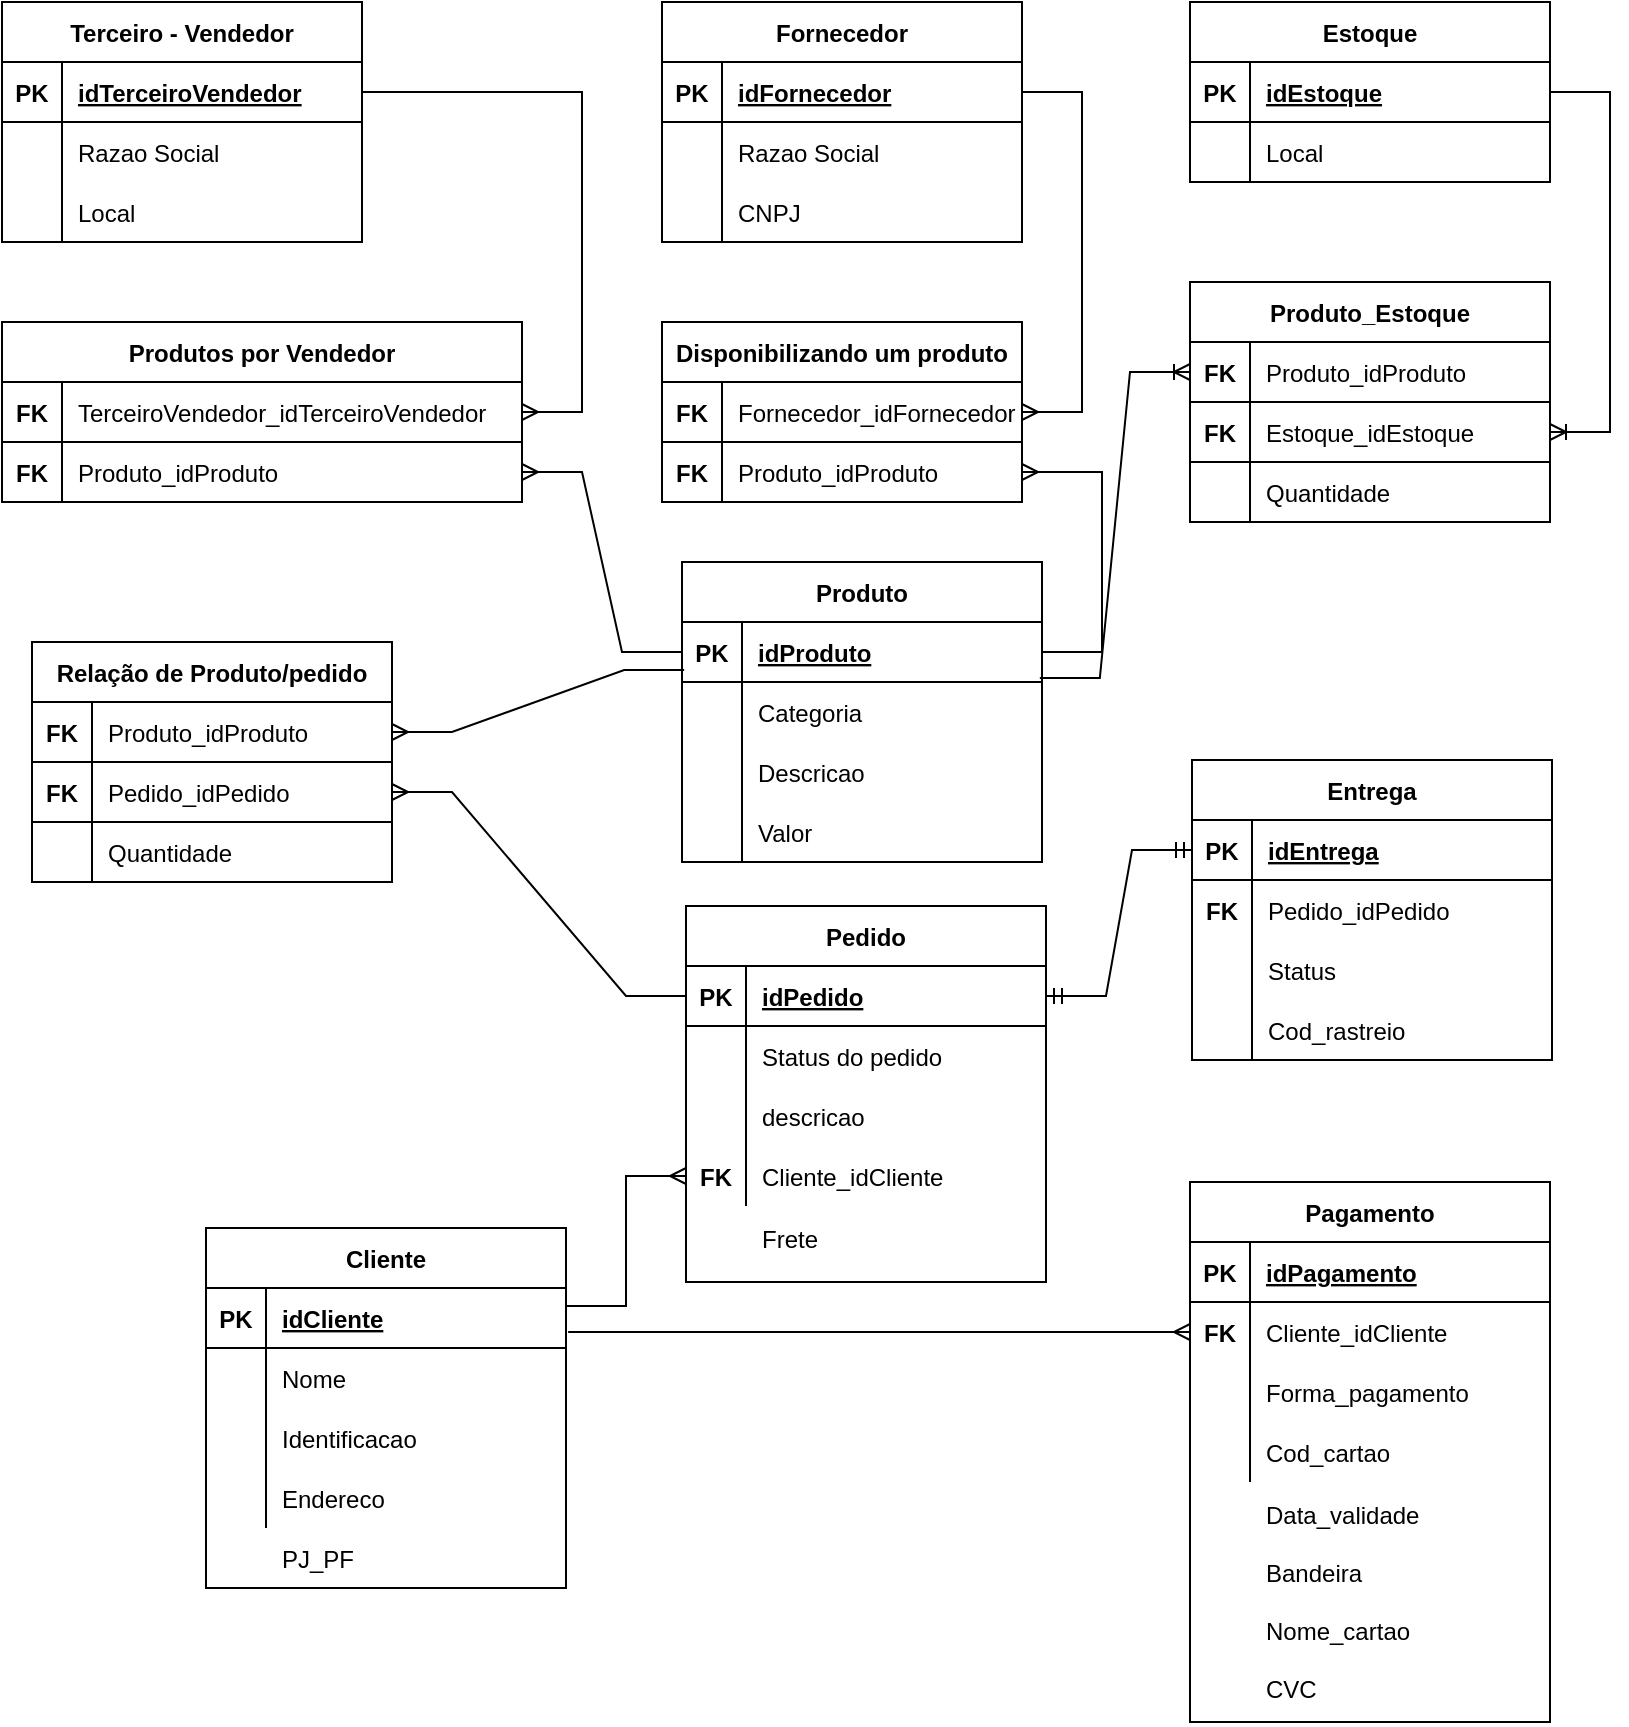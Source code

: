 <mxfile version="20.3.1" type="github">
  <diagram id="FNvxvFH6EXIEgsd2Ay-v" name="Página-1">
    <mxGraphModel dx="1422" dy="762" grid="1" gridSize="10" guides="1" tooltips="1" connect="1" arrows="1" fold="1" page="1" pageScale="1" pageWidth="827" pageHeight="1169" math="0" shadow="0">
      <root>
        <mxCell id="0" />
        <mxCell id="1" parent="0" />
        <mxCell id="lNQeIa2ybIGJk1JiPhOn-20" value="Fornecedor" style="shape=table;startSize=30;container=1;collapsible=1;childLayout=tableLayout;fixedRows=1;rowLines=0;fontStyle=1;align=center;resizeLast=1;" parent="1" vertex="1">
          <mxGeometry x="349" y="280" width="180" height="120" as="geometry" />
        </mxCell>
        <mxCell id="lNQeIa2ybIGJk1JiPhOn-21" value="" style="shape=tableRow;horizontal=0;startSize=0;swimlaneHead=0;swimlaneBody=0;fillColor=none;collapsible=0;dropTarget=0;points=[[0,0.5],[1,0.5]];portConstraint=eastwest;top=0;left=0;right=0;bottom=1;" parent="lNQeIa2ybIGJk1JiPhOn-20" vertex="1">
          <mxGeometry y="30" width="180" height="30" as="geometry" />
        </mxCell>
        <mxCell id="lNQeIa2ybIGJk1JiPhOn-22" value="PK" style="shape=partialRectangle;connectable=0;fillColor=none;top=0;left=0;bottom=0;right=0;fontStyle=1;overflow=hidden;" parent="lNQeIa2ybIGJk1JiPhOn-21" vertex="1">
          <mxGeometry width="30" height="30" as="geometry">
            <mxRectangle width="30" height="30" as="alternateBounds" />
          </mxGeometry>
        </mxCell>
        <mxCell id="lNQeIa2ybIGJk1JiPhOn-23" value="idFornecedor" style="shape=partialRectangle;connectable=0;fillColor=none;top=0;left=0;bottom=0;right=0;align=left;spacingLeft=6;fontStyle=5;overflow=hidden;" parent="lNQeIa2ybIGJk1JiPhOn-21" vertex="1">
          <mxGeometry x="30" width="150" height="30" as="geometry">
            <mxRectangle width="150" height="30" as="alternateBounds" />
          </mxGeometry>
        </mxCell>
        <mxCell id="lNQeIa2ybIGJk1JiPhOn-24" value="" style="shape=tableRow;horizontal=0;startSize=0;swimlaneHead=0;swimlaneBody=0;fillColor=none;collapsible=0;dropTarget=0;points=[[0,0.5],[1,0.5]];portConstraint=eastwest;top=0;left=0;right=0;bottom=0;" parent="lNQeIa2ybIGJk1JiPhOn-20" vertex="1">
          <mxGeometry y="60" width="180" height="30" as="geometry" />
        </mxCell>
        <mxCell id="lNQeIa2ybIGJk1JiPhOn-25" value="" style="shape=partialRectangle;connectable=0;fillColor=none;top=0;left=0;bottom=0;right=0;editable=1;overflow=hidden;fontStyle=1" parent="lNQeIa2ybIGJk1JiPhOn-24" vertex="1">
          <mxGeometry width="30" height="30" as="geometry">
            <mxRectangle width="30" height="30" as="alternateBounds" />
          </mxGeometry>
        </mxCell>
        <mxCell id="lNQeIa2ybIGJk1JiPhOn-26" value="Razao Social" style="shape=partialRectangle;connectable=0;fillColor=none;top=0;left=0;bottom=0;right=0;align=left;spacingLeft=6;overflow=hidden;" parent="lNQeIa2ybIGJk1JiPhOn-24" vertex="1">
          <mxGeometry x="30" width="150" height="30" as="geometry">
            <mxRectangle width="150" height="30" as="alternateBounds" />
          </mxGeometry>
        </mxCell>
        <mxCell id="lNQeIa2ybIGJk1JiPhOn-27" value="" style="shape=tableRow;horizontal=0;startSize=0;swimlaneHead=0;swimlaneBody=0;fillColor=none;collapsible=0;dropTarget=0;points=[[0,0.5],[1,0.5]];portConstraint=eastwest;top=0;left=0;right=0;bottom=0;" parent="lNQeIa2ybIGJk1JiPhOn-20" vertex="1">
          <mxGeometry y="90" width="180" height="30" as="geometry" />
        </mxCell>
        <mxCell id="lNQeIa2ybIGJk1JiPhOn-28" value="" style="shape=partialRectangle;connectable=0;fillColor=none;top=0;left=0;bottom=0;right=0;editable=1;overflow=hidden;" parent="lNQeIa2ybIGJk1JiPhOn-27" vertex="1">
          <mxGeometry width="30" height="30" as="geometry">
            <mxRectangle width="30" height="30" as="alternateBounds" />
          </mxGeometry>
        </mxCell>
        <mxCell id="lNQeIa2ybIGJk1JiPhOn-29" value="CNPJ" style="shape=partialRectangle;connectable=0;fillColor=none;top=0;left=0;bottom=0;right=0;align=left;spacingLeft=6;overflow=hidden;" parent="lNQeIa2ybIGJk1JiPhOn-27" vertex="1">
          <mxGeometry x="30" width="150" height="30" as="geometry">
            <mxRectangle width="150" height="30" as="alternateBounds" />
          </mxGeometry>
        </mxCell>
        <mxCell id="lNQeIa2ybIGJk1JiPhOn-33" value="Disponibilizando um produto" style="shape=table;startSize=30;container=1;collapsible=1;childLayout=tableLayout;fixedRows=1;rowLines=0;fontStyle=1;align=center;resizeLast=1;" parent="1" vertex="1">
          <mxGeometry x="349" y="440" width="180" height="90" as="geometry" />
        </mxCell>
        <mxCell id="lNQeIa2ybIGJk1JiPhOn-34" value="" style="shape=tableRow;horizontal=0;startSize=0;swimlaneHead=0;swimlaneBody=0;fillColor=none;collapsible=0;dropTarget=0;points=[[0,0.5],[1,0.5]];portConstraint=eastwest;top=0;left=0;right=0;bottom=1;" parent="lNQeIa2ybIGJk1JiPhOn-33" vertex="1">
          <mxGeometry y="30" width="180" height="30" as="geometry" />
        </mxCell>
        <mxCell id="lNQeIa2ybIGJk1JiPhOn-35" value="FK" style="shape=partialRectangle;connectable=0;fillColor=none;top=0;left=0;bottom=0;right=0;fontStyle=1;overflow=hidden;" parent="lNQeIa2ybIGJk1JiPhOn-34" vertex="1">
          <mxGeometry width="30" height="30" as="geometry">
            <mxRectangle width="30" height="30" as="alternateBounds" />
          </mxGeometry>
        </mxCell>
        <mxCell id="lNQeIa2ybIGJk1JiPhOn-36" value="Fornecedor_idFornecedor" style="shape=partialRectangle;connectable=0;fillColor=none;top=0;left=0;bottom=0;right=0;align=left;spacingLeft=6;fontStyle=0;overflow=hidden;strokeColor=default;verticalAlign=middle;" parent="lNQeIa2ybIGJk1JiPhOn-34" vertex="1">
          <mxGeometry x="30" width="150" height="30" as="geometry">
            <mxRectangle width="150" height="30" as="alternateBounds" />
          </mxGeometry>
        </mxCell>
        <mxCell id="lNQeIa2ybIGJk1JiPhOn-37" value="" style="shape=tableRow;horizontal=0;startSize=0;swimlaneHead=0;swimlaneBody=0;fillColor=none;collapsible=0;dropTarget=0;points=[[0,0.5],[1,0.5]];portConstraint=eastwest;top=0;left=0;right=0;bottom=0;" parent="lNQeIa2ybIGJk1JiPhOn-33" vertex="1">
          <mxGeometry y="60" width="180" height="30" as="geometry" />
        </mxCell>
        <mxCell id="lNQeIa2ybIGJk1JiPhOn-38" value="FK" style="shape=partialRectangle;connectable=0;fillColor=none;top=0;left=0;bottom=0;right=0;editable=1;overflow=hidden;fontStyle=1;strokeColor=default;" parent="lNQeIa2ybIGJk1JiPhOn-37" vertex="1">
          <mxGeometry width="30" height="30" as="geometry">
            <mxRectangle width="30" height="30" as="alternateBounds" />
          </mxGeometry>
        </mxCell>
        <mxCell id="lNQeIa2ybIGJk1JiPhOn-39" value="Produto_idProduto" style="shape=partialRectangle;connectable=0;fillColor=none;top=0;left=0;bottom=0;right=0;align=left;spacingLeft=6;overflow=hidden;" parent="lNQeIa2ybIGJk1JiPhOn-37" vertex="1">
          <mxGeometry x="30" width="150" height="30" as="geometry">
            <mxRectangle width="150" height="30" as="alternateBounds" />
          </mxGeometry>
        </mxCell>
        <mxCell id="lNQeIa2ybIGJk1JiPhOn-53" value="Produto" style="shape=table;startSize=30;container=1;collapsible=1;childLayout=tableLayout;fixedRows=1;rowLines=0;fontStyle=1;align=center;resizeLast=1;strokeColor=default;fillColor=none;" parent="1" vertex="1">
          <mxGeometry x="359" y="560" width="180" height="150" as="geometry" />
        </mxCell>
        <mxCell id="lNQeIa2ybIGJk1JiPhOn-54" value="" style="shape=tableRow;horizontal=0;startSize=0;swimlaneHead=0;swimlaneBody=0;fillColor=none;collapsible=0;dropTarget=0;points=[[0,0.5],[1,0.5]];portConstraint=eastwest;top=0;left=0;right=0;bottom=1;strokeColor=default;" parent="lNQeIa2ybIGJk1JiPhOn-53" vertex="1">
          <mxGeometry y="30" width="180" height="30" as="geometry" />
        </mxCell>
        <mxCell id="lNQeIa2ybIGJk1JiPhOn-55" value="PK" style="shape=partialRectangle;connectable=0;fillColor=none;top=0;left=0;bottom=0;right=0;fontStyle=1;overflow=hidden;strokeColor=default;" parent="lNQeIa2ybIGJk1JiPhOn-54" vertex="1">
          <mxGeometry width="30" height="30" as="geometry">
            <mxRectangle width="30" height="30" as="alternateBounds" />
          </mxGeometry>
        </mxCell>
        <mxCell id="lNQeIa2ybIGJk1JiPhOn-56" value="idProduto" style="shape=partialRectangle;connectable=0;fillColor=none;top=0;left=0;bottom=0;right=0;align=left;spacingLeft=6;fontStyle=5;overflow=hidden;strokeColor=default;" parent="lNQeIa2ybIGJk1JiPhOn-54" vertex="1">
          <mxGeometry x="30" width="150" height="30" as="geometry">
            <mxRectangle width="150" height="30" as="alternateBounds" />
          </mxGeometry>
        </mxCell>
        <mxCell id="lNQeIa2ybIGJk1JiPhOn-57" value="" style="shape=tableRow;horizontal=0;startSize=0;swimlaneHead=0;swimlaneBody=0;fillColor=none;collapsible=0;dropTarget=0;points=[[0,0.5],[1,0.5]];portConstraint=eastwest;top=0;left=0;right=0;bottom=0;strokeColor=default;" parent="lNQeIa2ybIGJk1JiPhOn-53" vertex="1">
          <mxGeometry y="60" width="180" height="30" as="geometry" />
        </mxCell>
        <mxCell id="lNQeIa2ybIGJk1JiPhOn-58" value="" style="shape=partialRectangle;connectable=0;fillColor=none;top=0;left=0;bottom=0;right=0;editable=1;overflow=hidden;strokeColor=default;" parent="lNQeIa2ybIGJk1JiPhOn-57" vertex="1">
          <mxGeometry width="30" height="30" as="geometry">
            <mxRectangle width="30" height="30" as="alternateBounds" />
          </mxGeometry>
        </mxCell>
        <mxCell id="lNQeIa2ybIGJk1JiPhOn-59" value="Categoria" style="shape=partialRectangle;connectable=0;fillColor=none;top=0;left=0;bottom=0;right=0;align=left;spacingLeft=6;overflow=hidden;strokeColor=default;" parent="lNQeIa2ybIGJk1JiPhOn-57" vertex="1">
          <mxGeometry x="30" width="150" height="30" as="geometry">
            <mxRectangle width="150" height="30" as="alternateBounds" />
          </mxGeometry>
        </mxCell>
        <mxCell id="lNQeIa2ybIGJk1JiPhOn-60" value="" style="shape=tableRow;horizontal=0;startSize=0;swimlaneHead=0;swimlaneBody=0;fillColor=none;collapsible=0;dropTarget=0;points=[[0,0.5],[1,0.5]];portConstraint=eastwest;top=0;left=0;right=0;bottom=0;strokeColor=default;" parent="lNQeIa2ybIGJk1JiPhOn-53" vertex="1">
          <mxGeometry y="90" width="180" height="30" as="geometry" />
        </mxCell>
        <mxCell id="lNQeIa2ybIGJk1JiPhOn-61" value="" style="shape=partialRectangle;connectable=0;fillColor=none;top=0;left=0;bottom=0;right=0;editable=1;overflow=hidden;strokeColor=default;" parent="lNQeIa2ybIGJk1JiPhOn-60" vertex="1">
          <mxGeometry width="30" height="30" as="geometry">
            <mxRectangle width="30" height="30" as="alternateBounds" />
          </mxGeometry>
        </mxCell>
        <mxCell id="lNQeIa2ybIGJk1JiPhOn-62" value="Descricao" style="shape=partialRectangle;connectable=0;fillColor=none;top=0;left=0;bottom=0;right=0;align=left;spacingLeft=6;overflow=hidden;strokeColor=default;" parent="lNQeIa2ybIGJk1JiPhOn-60" vertex="1">
          <mxGeometry x="30" width="150" height="30" as="geometry">
            <mxRectangle width="150" height="30" as="alternateBounds" />
          </mxGeometry>
        </mxCell>
        <mxCell id="lNQeIa2ybIGJk1JiPhOn-63" value="" style="shape=tableRow;horizontal=0;startSize=0;swimlaneHead=0;swimlaneBody=0;fillColor=none;collapsible=0;dropTarget=0;points=[[0,0.5],[1,0.5]];portConstraint=eastwest;top=0;left=0;right=0;bottom=0;strokeColor=default;" parent="lNQeIa2ybIGJk1JiPhOn-53" vertex="1">
          <mxGeometry y="120" width="180" height="30" as="geometry" />
        </mxCell>
        <mxCell id="lNQeIa2ybIGJk1JiPhOn-64" value="" style="shape=partialRectangle;connectable=0;fillColor=none;top=0;left=0;bottom=0;right=0;editable=1;overflow=hidden;strokeColor=default;" parent="lNQeIa2ybIGJk1JiPhOn-63" vertex="1">
          <mxGeometry width="30" height="30" as="geometry">
            <mxRectangle width="30" height="30" as="alternateBounds" />
          </mxGeometry>
        </mxCell>
        <mxCell id="lNQeIa2ybIGJk1JiPhOn-65" value="Valor" style="shape=partialRectangle;connectable=0;fillColor=none;top=0;left=0;bottom=0;right=0;align=left;spacingLeft=6;overflow=hidden;strokeColor=default;" parent="lNQeIa2ybIGJk1JiPhOn-63" vertex="1">
          <mxGeometry x="30" width="150" height="30" as="geometry">
            <mxRectangle width="150" height="30" as="alternateBounds" />
          </mxGeometry>
        </mxCell>
        <mxCell id="lNQeIa2ybIGJk1JiPhOn-66" value="" style="edgeStyle=entityRelationEdgeStyle;fontSize=12;html=1;endArrow=ERmany;rounded=0;exitX=1;exitY=0.5;exitDx=0;exitDy=0;entryX=1;entryY=0.5;entryDx=0;entryDy=0;" parent="1" source="lNQeIa2ybIGJk1JiPhOn-21" target="lNQeIa2ybIGJk1JiPhOn-34" edge="1">
          <mxGeometry width="100" height="100" relative="1" as="geometry">
            <mxPoint x="419" y="500" as="sourcePoint" />
            <mxPoint x="550" y="430" as="targetPoint" />
          </mxGeometry>
        </mxCell>
        <mxCell id="lNQeIa2ybIGJk1JiPhOn-67" value="" style="edgeStyle=entityRelationEdgeStyle;fontSize=12;html=1;endArrow=ERmany;rounded=0;entryX=1;entryY=0.5;entryDx=0;entryDy=0;" parent="1" source="lNQeIa2ybIGJk1JiPhOn-54" target="lNQeIa2ybIGJk1JiPhOn-37" edge="1">
          <mxGeometry width="100" height="100" relative="1" as="geometry">
            <mxPoint x="550" y="570" as="sourcePoint" />
            <mxPoint x="559" y="715" as="targetPoint" />
          </mxGeometry>
        </mxCell>
        <mxCell id="lNQeIa2ybIGJk1JiPhOn-68" value="Terceiro - Vendedor" style="shape=table;startSize=30;container=1;collapsible=1;childLayout=tableLayout;fixedRows=1;rowLines=0;fontStyle=1;align=center;resizeLast=1;strokeColor=default;fillColor=none;" parent="1" vertex="1">
          <mxGeometry x="19" y="280" width="180" height="120" as="geometry" />
        </mxCell>
        <mxCell id="lNQeIa2ybIGJk1JiPhOn-69" value="" style="shape=tableRow;horizontal=0;startSize=0;swimlaneHead=0;swimlaneBody=0;fillColor=none;collapsible=0;dropTarget=0;points=[[0,0.5],[1,0.5]];portConstraint=eastwest;top=0;left=0;right=0;bottom=1;strokeColor=default;" parent="lNQeIa2ybIGJk1JiPhOn-68" vertex="1">
          <mxGeometry y="30" width="180" height="30" as="geometry" />
        </mxCell>
        <mxCell id="lNQeIa2ybIGJk1JiPhOn-70" value="PK" style="shape=partialRectangle;connectable=0;fillColor=none;top=0;left=0;bottom=0;right=0;fontStyle=1;overflow=hidden;strokeColor=default;" parent="lNQeIa2ybIGJk1JiPhOn-69" vertex="1">
          <mxGeometry width="30" height="30" as="geometry">
            <mxRectangle width="30" height="30" as="alternateBounds" />
          </mxGeometry>
        </mxCell>
        <mxCell id="lNQeIa2ybIGJk1JiPhOn-71" value="idTerceiroVendedor" style="shape=partialRectangle;connectable=0;fillColor=none;top=0;left=0;bottom=0;right=0;align=left;spacingLeft=6;fontStyle=5;overflow=hidden;strokeColor=default;" parent="lNQeIa2ybIGJk1JiPhOn-69" vertex="1">
          <mxGeometry x="30" width="150" height="30" as="geometry">
            <mxRectangle width="150" height="30" as="alternateBounds" />
          </mxGeometry>
        </mxCell>
        <mxCell id="lNQeIa2ybIGJk1JiPhOn-72" value="" style="shape=tableRow;horizontal=0;startSize=0;swimlaneHead=0;swimlaneBody=0;fillColor=none;collapsible=0;dropTarget=0;points=[[0,0.5],[1,0.5]];portConstraint=eastwest;top=0;left=0;right=0;bottom=0;strokeColor=default;" parent="lNQeIa2ybIGJk1JiPhOn-68" vertex="1">
          <mxGeometry y="60" width="180" height="30" as="geometry" />
        </mxCell>
        <mxCell id="lNQeIa2ybIGJk1JiPhOn-73" value="" style="shape=partialRectangle;connectable=0;fillColor=none;top=0;left=0;bottom=0;right=0;editable=1;overflow=hidden;strokeColor=default;" parent="lNQeIa2ybIGJk1JiPhOn-72" vertex="1">
          <mxGeometry width="30" height="30" as="geometry">
            <mxRectangle width="30" height="30" as="alternateBounds" />
          </mxGeometry>
        </mxCell>
        <mxCell id="lNQeIa2ybIGJk1JiPhOn-74" value="Razao Social" style="shape=partialRectangle;connectable=0;fillColor=none;top=0;left=0;bottom=0;right=0;align=left;spacingLeft=6;overflow=hidden;strokeColor=default;" parent="lNQeIa2ybIGJk1JiPhOn-72" vertex="1">
          <mxGeometry x="30" width="150" height="30" as="geometry">
            <mxRectangle width="150" height="30" as="alternateBounds" />
          </mxGeometry>
        </mxCell>
        <mxCell id="lNQeIa2ybIGJk1JiPhOn-75" value="" style="shape=tableRow;horizontal=0;startSize=0;swimlaneHead=0;swimlaneBody=0;fillColor=none;collapsible=0;dropTarget=0;points=[[0,0.5],[1,0.5]];portConstraint=eastwest;top=0;left=0;right=0;bottom=0;strokeColor=default;" parent="lNQeIa2ybIGJk1JiPhOn-68" vertex="1">
          <mxGeometry y="90" width="180" height="30" as="geometry" />
        </mxCell>
        <mxCell id="lNQeIa2ybIGJk1JiPhOn-76" value="" style="shape=partialRectangle;connectable=0;fillColor=none;top=0;left=0;bottom=0;right=0;editable=1;overflow=hidden;strokeColor=default;" parent="lNQeIa2ybIGJk1JiPhOn-75" vertex="1">
          <mxGeometry width="30" height="30" as="geometry">
            <mxRectangle width="30" height="30" as="alternateBounds" />
          </mxGeometry>
        </mxCell>
        <mxCell id="lNQeIa2ybIGJk1JiPhOn-77" value="Local" style="shape=partialRectangle;connectable=0;fillColor=none;top=0;left=0;bottom=0;right=0;align=left;spacingLeft=6;overflow=hidden;strokeColor=default;" parent="lNQeIa2ybIGJk1JiPhOn-75" vertex="1">
          <mxGeometry x="30" width="150" height="30" as="geometry">
            <mxRectangle width="150" height="30" as="alternateBounds" />
          </mxGeometry>
        </mxCell>
        <mxCell id="lNQeIa2ybIGJk1JiPhOn-81" value="Produtos por Vendedor" style="shape=table;startSize=30;container=1;collapsible=1;childLayout=tableLayout;fixedRows=1;rowLines=0;fontStyle=1;align=center;resizeLast=1;strokeColor=default;fillColor=none;" parent="1" vertex="1">
          <mxGeometry x="19" y="440" width="260" height="90" as="geometry" />
        </mxCell>
        <mxCell id="lNQeIa2ybIGJk1JiPhOn-82" value="" style="shape=tableRow;horizontal=0;startSize=0;swimlaneHead=0;swimlaneBody=0;fillColor=none;collapsible=0;dropTarget=0;points=[[0,0.5],[1,0.5]];portConstraint=eastwest;top=0;left=0;right=0;bottom=1;strokeColor=default;" parent="lNQeIa2ybIGJk1JiPhOn-81" vertex="1">
          <mxGeometry y="30" width="260" height="30" as="geometry" />
        </mxCell>
        <mxCell id="lNQeIa2ybIGJk1JiPhOn-83" value="FK" style="shape=partialRectangle;connectable=0;fillColor=none;top=0;left=0;bottom=0;right=0;fontStyle=1;overflow=hidden;strokeColor=default;" parent="lNQeIa2ybIGJk1JiPhOn-82" vertex="1">
          <mxGeometry width="30" height="30" as="geometry">
            <mxRectangle width="30" height="30" as="alternateBounds" />
          </mxGeometry>
        </mxCell>
        <mxCell id="lNQeIa2ybIGJk1JiPhOn-84" value="TerceiroVendedor_idTerceiroVendedor" style="shape=partialRectangle;connectable=0;fillColor=none;top=0;left=0;bottom=0;right=0;align=left;spacingLeft=6;fontStyle=0;overflow=hidden;strokeColor=default;" parent="lNQeIa2ybIGJk1JiPhOn-82" vertex="1">
          <mxGeometry x="30" width="230" height="30" as="geometry">
            <mxRectangle width="230" height="30" as="alternateBounds" />
          </mxGeometry>
        </mxCell>
        <mxCell id="lNQeIa2ybIGJk1JiPhOn-85" value="" style="shape=tableRow;horizontal=0;startSize=0;swimlaneHead=0;swimlaneBody=0;fillColor=none;collapsible=0;dropTarget=0;points=[[0,0.5],[1,0.5]];portConstraint=eastwest;top=0;left=0;right=0;bottom=0;strokeColor=default;" parent="lNQeIa2ybIGJk1JiPhOn-81" vertex="1">
          <mxGeometry y="60" width="260" height="30" as="geometry" />
        </mxCell>
        <mxCell id="lNQeIa2ybIGJk1JiPhOn-86" value="FK" style="shape=partialRectangle;connectable=0;fillColor=none;top=0;left=0;bottom=0;right=0;editable=1;overflow=hidden;strokeColor=default;fontStyle=1" parent="lNQeIa2ybIGJk1JiPhOn-85" vertex="1">
          <mxGeometry width="30" height="30" as="geometry">
            <mxRectangle width="30" height="30" as="alternateBounds" />
          </mxGeometry>
        </mxCell>
        <mxCell id="lNQeIa2ybIGJk1JiPhOn-87" value="Produto_idProduto" style="shape=partialRectangle;connectable=0;fillColor=none;top=0;left=0;bottom=0;right=0;align=left;spacingLeft=6;overflow=hidden;strokeColor=default;" parent="lNQeIa2ybIGJk1JiPhOn-85" vertex="1">
          <mxGeometry x="30" width="230" height="30" as="geometry">
            <mxRectangle width="230" height="30" as="alternateBounds" />
          </mxGeometry>
        </mxCell>
        <mxCell id="lNQeIa2ybIGJk1JiPhOn-91" value="" style="edgeStyle=entityRelationEdgeStyle;fontSize=12;html=1;endArrow=ERmany;rounded=0;exitX=1;exitY=0.5;exitDx=0;exitDy=0;" parent="1" source="lNQeIa2ybIGJk1JiPhOn-69" target="lNQeIa2ybIGJk1JiPhOn-81" edge="1">
          <mxGeometry width="100" height="100" relative="1" as="geometry">
            <mxPoint x="240" y="360" as="sourcePoint" />
            <mxPoint x="539" y="335" as="targetPoint" />
          </mxGeometry>
        </mxCell>
        <mxCell id="lNQeIa2ybIGJk1JiPhOn-92" value="" style="edgeStyle=entityRelationEdgeStyle;fontSize=12;html=1;endArrow=ERmany;rounded=0;entryX=1;entryY=0.5;entryDx=0;entryDy=0;exitX=0;exitY=0.5;exitDx=0;exitDy=0;" parent="1" source="lNQeIa2ybIGJk1JiPhOn-54" target="lNQeIa2ybIGJk1JiPhOn-85" edge="1">
          <mxGeometry width="100" height="100" relative="1" as="geometry">
            <mxPoint x="300" y="570" as="sourcePoint" />
            <mxPoint x="549" y="345" as="targetPoint" />
          </mxGeometry>
        </mxCell>
        <mxCell id="lNQeIa2ybIGJk1JiPhOn-95" value="Estoque" style="shape=table;startSize=30;container=1;collapsible=1;childLayout=tableLayout;fixedRows=1;rowLines=0;fontStyle=1;align=center;resizeLast=1;strokeColor=default;fillColor=none;" parent="1" vertex="1">
          <mxGeometry x="613" y="280" width="180" height="90" as="geometry" />
        </mxCell>
        <mxCell id="lNQeIa2ybIGJk1JiPhOn-96" value="" style="shape=tableRow;horizontal=0;startSize=0;swimlaneHead=0;swimlaneBody=0;fillColor=none;collapsible=0;dropTarget=0;points=[[0,0.5],[1,0.5]];portConstraint=eastwest;top=0;left=0;right=0;bottom=1;strokeColor=default;" parent="lNQeIa2ybIGJk1JiPhOn-95" vertex="1">
          <mxGeometry y="30" width="180" height="30" as="geometry" />
        </mxCell>
        <mxCell id="lNQeIa2ybIGJk1JiPhOn-97" value="PK" style="shape=partialRectangle;connectable=0;fillColor=none;top=0;left=0;bottom=0;right=0;fontStyle=1;overflow=hidden;strokeColor=default;" parent="lNQeIa2ybIGJk1JiPhOn-96" vertex="1">
          <mxGeometry width="30" height="30" as="geometry">
            <mxRectangle width="30" height="30" as="alternateBounds" />
          </mxGeometry>
        </mxCell>
        <mxCell id="lNQeIa2ybIGJk1JiPhOn-98" value="idEstoque" style="shape=partialRectangle;connectable=0;fillColor=none;top=0;left=0;bottom=0;right=0;align=left;spacingLeft=6;fontStyle=5;overflow=hidden;strokeColor=default;" parent="lNQeIa2ybIGJk1JiPhOn-96" vertex="1">
          <mxGeometry x="30" width="150" height="30" as="geometry">
            <mxRectangle width="150" height="30" as="alternateBounds" />
          </mxGeometry>
        </mxCell>
        <mxCell id="lNQeIa2ybIGJk1JiPhOn-99" value="" style="shape=tableRow;horizontal=0;startSize=0;swimlaneHead=0;swimlaneBody=0;fillColor=none;collapsible=0;dropTarget=0;points=[[0,0.5],[1,0.5]];portConstraint=eastwest;top=0;left=0;right=0;bottom=0;strokeColor=default;" parent="lNQeIa2ybIGJk1JiPhOn-95" vertex="1">
          <mxGeometry y="60" width="180" height="30" as="geometry" />
        </mxCell>
        <mxCell id="lNQeIa2ybIGJk1JiPhOn-100" value="" style="shape=partialRectangle;connectable=0;fillColor=none;top=0;left=0;bottom=0;right=0;editable=1;overflow=hidden;strokeColor=default;" parent="lNQeIa2ybIGJk1JiPhOn-99" vertex="1">
          <mxGeometry width="30" height="30" as="geometry">
            <mxRectangle width="30" height="30" as="alternateBounds" />
          </mxGeometry>
        </mxCell>
        <mxCell id="lNQeIa2ybIGJk1JiPhOn-101" value="Local" style="shape=partialRectangle;connectable=0;fillColor=none;top=0;left=0;bottom=0;right=0;align=left;spacingLeft=6;overflow=hidden;strokeColor=default;" parent="lNQeIa2ybIGJk1JiPhOn-99" vertex="1">
          <mxGeometry x="30" width="150" height="30" as="geometry">
            <mxRectangle width="150" height="30" as="alternateBounds" />
          </mxGeometry>
        </mxCell>
        <mxCell id="lNQeIa2ybIGJk1JiPhOn-108" value="Produto_Estoque" style="shape=table;startSize=30;container=1;collapsible=1;childLayout=tableLayout;fixedRows=1;rowLines=0;fontStyle=1;align=center;resizeLast=1;strokeColor=default;fillColor=none;" parent="1" vertex="1">
          <mxGeometry x="613" y="420" width="180" height="120" as="geometry">
            <mxRectangle x="613" y="420" width="140" height="30" as="alternateBounds" />
          </mxGeometry>
        </mxCell>
        <mxCell id="lNQeIa2ybIGJk1JiPhOn-109" value="" style="shape=tableRow;horizontal=0;startSize=0;swimlaneHead=0;swimlaneBody=0;fillColor=none;collapsible=0;dropTarget=0;points=[[0,0.5],[1,0.5]];portConstraint=eastwest;top=0;left=0;right=0;bottom=1;strokeColor=default;" parent="lNQeIa2ybIGJk1JiPhOn-108" vertex="1">
          <mxGeometry y="30" width="180" height="30" as="geometry" />
        </mxCell>
        <mxCell id="lNQeIa2ybIGJk1JiPhOn-110" value="FK" style="shape=partialRectangle;connectable=0;fillColor=none;top=0;left=0;bottom=0;right=0;fontStyle=1;overflow=hidden;strokeColor=default;" parent="lNQeIa2ybIGJk1JiPhOn-109" vertex="1">
          <mxGeometry width="30" height="30" as="geometry">
            <mxRectangle width="30" height="30" as="alternateBounds" />
          </mxGeometry>
        </mxCell>
        <mxCell id="lNQeIa2ybIGJk1JiPhOn-111" value="Produto_idProduto" style="shape=partialRectangle;connectable=0;fillColor=none;top=0;left=0;bottom=0;right=0;align=left;spacingLeft=6;fontStyle=0;overflow=hidden;strokeColor=default;" parent="lNQeIa2ybIGJk1JiPhOn-109" vertex="1">
          <mxGeometry x="30" width="150" height="30" as="geometry">
            <mxRectangle width="150" height="30" as="alternateBounds" />
          </mxGeometry>
        </mxCell>
        <mxCell id="lNQeIa2ybIGJk1JiPhOn-112" value="" style="shape=tableRow;horizontal=0;startSize=0;swimlaneHead=0;swimlaneBody=0;fillColor=none;collapsible=0;dropTarget=0;points=[[0,0.5],[1,0.5]];portConstraint=eastwest;top=0;left=0;right=0;bottom=0;strokeColor=default;" parent="lNQeIa2ybIGJk1JiPhOn-108" vertex="1">
          <mxGeometry y="60" width="180" height="30" as="geometry" />
        </mxCell>
        <mxCell id="lNQeIa2ybIGJk1JiPhOn-113" value="FK" style="shape=partialRectangle;connectable=0;fillColor=none;top=0;left=0;bottom=1;right=0;editable=1;overflow=hidden;strokeColor=default;fontStyle=1" parent="lNQeIa2ybIGJk1JiPhOn-112" vertex="1">
          <mxGeometry width="30" height="30" as="geometry">
            <mxRectangle width="30" height="30" as="alternateBounds" />
          </mxGeometry>
        </mxCell>
        <mxCell id="lNQeIa2ybIGJk1JiPhOn-114" value="Estoque_idEstoque" style="shape=partialRectangle;connectable=0;fillColor=none;top=0;left=0;bottom=1;right=0;align=left;spacingLeft=6;overflow=hidden;strokeColor=default;" parent="lNQeIa2ybIGJk1JiPhOn-112" vertex="1">
          <mxGeometry x="30" width="150" height="30" as="geometry">
            <mxRectangle width="150" height="30" as="alternateBounds" />
          </mxGeometry>
        </mxCell>
        <mxCell id="lNQeIa2ybIGJk1JiPhOn-115" value="" style="shape=tableRow;horizontal=0;startSize=0;swimlaneHead=0;swimlaneBody=0;fillColor=none;collapsible=0;dropTarget=0;points=[[0,0.5],[1,0.5]];portConstraint=eastwest;top=0;left=0;right=0;bottom=0;strokeColor=default;" parent="lNQeIa2ybIGJk1JiPhOn-108" vertex="1">
          <mxGeometry y="90" width="180" height="30" as="geometry" />
        </mxCell>
        <mxCell id="lNQeIa2ybIGJk1JiPhOn-116" value="" style="shape=partialRectangle;connectable=0;fillColor=none;top=0;left=0;bottom=0;right=0;editable=1;overflow=hidden;strokeColor=default;" parent="lNQeIa2ybIGJk1JiPhOn-115" vertex="1">
          <mxGeometry width="30" height="30" as="geometry">
            <mxRectangle width="30" height="30" as="alternateBounds" />
          </mxGeometry>
        </mxCell>
        <mxCell id="lNQeIa2ybIGJk1JiPhOn-117" value="Quantidade" style="shape=partialRectangle;connectable=0;fillColor=none;top=0;left=0;bottom=0;right=0;align=left;spacingLeft=6;overflow=hidden;strokeColor=default;" parent="lNQeIa2ybIGJk1JiPhOn-115" vertex="1">
          <mxGeometry x="30" width="150" height="30" as="geometry">
            <mxRectangle width="150" height="30" as="alternateBounds" />
          </mxGeometry>
        </mxCell>
        <mxCell id="lNQeIa2ybIGJk1JiPhOn-122" value="" style="edgeStyle=entityRelationEdgeStyle;fontSize=12;html=1;endArrow=ERoneToMany;rounded=0;entryX=1;entryY=0.5;entryDx=0;entryDy=0;" parent="1" source="lNQeIa2ybIGJk1JiPhOn-96" target="lNQeIa2ybIGJk1JiPhOn-112" edge="1">
          <mxGeometry width="100" height="100" relative="1" as="geometry">
            <mxPoint x="353" y="490" as="sourcePoint" />
            <mxPoint x="453" y="390" as="targetPoint" />
          </mxGeometry>
        </mxCell>
        <mxCell id="lNQeIa2ybIGJk1JiPhOn-123" value="" style="edgeStyle=entityRelationEdgeStyle;fontSize=12;html=1;endArrow=ERoneToMany;rounded=0;entryX=0;entryY=0.5;entryDx=0;entryDy=0;exitX=0.994;exitY=-0.067;exitDx=0;exitDy=0;exitPerimeter=0;" parent="1" source="lNQeIa2ybIGJk1JiPhOn-57" target="lNQeIa2ybIGJk1JiPhOn-109" edge="1">
          <mxGeometry width="100" height="100" relative="1" as="geometry">
            <mxPoint x="803" y="335" as="sourcePoint" />
            <mxPoint x="803" y="505" as="targetPoint" />
          </mxGeometry>
        </mxCell>
        <mxCell id="lNQeIa2ybIGJk1JiPhOn-124" value="Pedido" style="shape=table;startSize=30;container=1;collapsible=1;childLayout=tableLayout;fixedRows=1;rowLines=0;fontStyle=1;align=center;resizeLast=1;strokeColor=default;fillColor=none;columnLines=1;swimlaneLine=1;sketch=0;rounded=0;shadow=0;" parent="1" vertex="1">
          <mxGeometry x="361" y="732" width="180" height="188" as="geometry">
            <mxRectangle x="364" y="770" width="80" height="30" as="alternateBounds" />
          </mxGeometry>
        </mxCell>
        <mxCell id="lNQeIa2ybIGJk1JiPhOn-125" value="" style="shape=tableRow;horizontal=0;startSize=0;swimlaneHead=0;swimlaneBody=0;fillColor=none;collapsible=0;dropTarget=0;points=[[0,0.5],[1,0.5]];portConstraint=eastwest;top=0;left=0;right=0;bottom=1;strokeColor=default;" parent="lNQeIa2ybIGJk1JiPhOn-124" vertex="1">
          <mxGeometry y="30" width="180" height="30" as="geometry" />
        </mxCell>
        <mxCell id="lNQeIa2ybIGJk1JiPhOn-126" value="PK" style="shape=partialRectangle;connectable=0;fillColor=none;top=0;left=0;bottom=0;right=0;fontStyle=1;overflow=hidden;strokeColor=default;" parent="lNQeIa2ybIGJk1JiPhOn-125" vertex="1">
          <mxGeometry width="30" height="30" as="geometry">
            <mxRectangle width="30" height="30" as="alternateBounds" />
          </mxGeometry>
        </mxCell>
        <mxCell id="lNQeIa2ybIGJk1JiPhOn-127" value="idPedido" style="shape=partialRectangle;connectable=0;fillColor=none;top=0;left=0;bottom=0;right=0;align=left;spacingLeft=6;fontStyle=5;overflow=hidden;strokeColor=default;" parent="lNQeIa2ybIGJk1JiPhOn-125" vertex="1">
          <mxGeometry x="30" width="150" height="30" as="geometry">
            <mxRectangle width="150" height="30" as="alternateBounds" />
          </mxGeometry>
        </mxCell>
        <mxCell id="lNQeIa2ybIGJk1JiPhOn-128" value="" style="shape=tableRow;horizontal=0;startSize=0;swimlaneHead=0;swimlaneBody=0;fillColor=none;collapsible=0;dropTarget=0;points=[[0,0.5],[1,0.5]];portConstraint=eastwest;top=0;left=0;right=0;bottom=0;strokeColor=default;" parent="lNQeIa2ybIGJk1JiPhOn-124" vertex="1">
          <mxGeometry y="60" width="180" height="30" as="geometry" />
        </mxCell>
        <mxCell id="lNQeIa2ybIGJk1JiPhOn-129" value="" style="shape=partialRectangle;connectable=0;fillColor=none;top=0;left=0;bottom=0;right=0;editable=1;overflow=hidden;strokeColor=default;" parent="lNQeIa2ybIGJk1JiPhOn-128" vertex="1">
          <mxGeometry width="30" height="30" as="geometry">
            <mxRectangle width="30" height="30" as="alternateBounds" />
          </mxGeometry>
        </mxCell>
        <mxCell id="lNQeIa2ybIGJk1JiPhOn-130" value="Status do pedido" style="shape=partialRectangle;connectable=0;fillColor=none;top=0;left=0;bottom=0;right=0;align=left;spacingLeft=6;overflow=hidden;strokeColor=default;" parent="lNQeIa2ybIGJk1JiPhOn-128" vertex="1">
          <mxGeometry x="30" width="150" height="30" as="geometry">
            <mxRectangle width="150" height="30" as="alternateBounds" />
          </mxGeometry>
        </mxCell>
        <mxCell id="lNQeIa2ybIGJk1JiPhOn-131" value="" style="shape=tableRow;horizontal=0;startSize=0;swimlaneHead=0;swimlaneBody=0;fillColor=none;collapsible=0;dropTarget=0;points=[[0,0.5],[1,0.5]];portConstraint=eastwest;top=0;left=0;right=0;bottom=0;strokeColor=default;" parent="lNQeIa2ybIGJk1JiPhOn-124" vertex="1">
          <mxGeometry y="90" width="180" height="30" as="geometry" />
        </mxCell>
        <mxCell id="lNQeIa2ybIGJk1JiPhOn-132" value="" style="shape=partialRectangle;connectable=0;fillColor=none;top=0;left=0;bottom=0;right=0;editable=1;overflow=hidden;strokeColor=default;" parent="lNQeIa2ybIGJk1JiPhOn-131" vertex="1">
          <mxGeometry width="30" height="30" as="geometry">
            <mxRectangle width="30" height="30" as="alternateBounds" />
          </mxGeometry>
        </mxCell>
        <mxCell id="lNQeIa2ybIGJk1JiPhOn-133" value="descricao" style="shape=partialRectangle;connectable=0;fillColor=none;top=0;left=0;bottom=0;right=0;align=left;spacingLeft=6;overflow=hidden;strokeColor=default;" parent="lNQeIa2ybIGJk1JiPhOn-131" vertex="1">
          <mxGeometry x="30" width="150" height="30" as="geometry">
            <mxRectangle width="150" height="30" as="alternateBounds" />
          </mxGeometry>
        </mxCell>
        <mxCell id="lNQeIa2ybIGJk1JiPhOn-134" value="" style="shape=tableRow;horizontal=0;startSize=0;swimlaneHead=0;swimlaneBody=0;fillColor=none;collapsible=0;dropTarget=0;points=[[0,0.5],[1,0.5]];portConstraint=eastwest;top=0;left=0;right=0;bottom=0;strokeColor=default;noLabel=0;fixDash=0;" parent="lNQeIa2ybIGJk1JiPhOn-124" vertex="1">
          <mxGeometry y="120" width="180" height="30" as="geometry" />
        </mxCell>
        <mxCell id="lNQeIa2ybIGJk1JiPhOn-135" value="FK" style="shape=partialRectangle;connectable=0;fillColor=none;top=0;left=0;bottom=0;right=0;editable=1;overflow=hidden;strokeColor=default;fontStyle=1;noLabel=0;" parent="lNQeIa2ybIGJk1JiPhOn-134" vertex="1">
          <mxGeometry width="30" height="30" as="geometry">
            <mxRectangle width="30" height="30" as="alternateBounds" />
          </mxGeometry>
        </mxCell>
        <mxCell id="lNQeIa2ybIGJk1JiPhOn-136" value="Cliente_idCliente" style="shape=partialRectangle;connectable=0;fillColor=none;top=0;left=0;bottom=0;right=0;align=left;spacingLeft=6;overflow=hidden;strokeColor=default;noLabel=0;" parent="lNQeIa2ybIGJk1JiPhOn-134" vertex="1">
          <mxGeometry x="30" width="150" height="30" as="geometry">
            <mxRectangle width="150" height="30" as="alternateBounds" />
          </mxGeometry>
        </mxCell>
        <mxCell id="lNQeIa2ybIGJk1JiPhOn-137" value="Frete" style="shape=partialRectangle;connectable=0;fillColor=none;top=0;left=0;bottom=0;right=0;align=left;spacingLeft=6;overflow=hidden;strokeColor=default;" parent="1" vertex="1">
          <mxGeometry x="391" y="883" width="150" height="30" as="geometry">
            <mxRectangle width="150" height="30" as="alternateBounds" />
          </mxGeometry>
        </mxCell>
        <mxCell id="lNQeIa2ybIGJk1JiPhOn-144" value="Cliente" style="shape=table;startSize=30;container=1;collapsible=1;childLayout=tableLayout;fixedRows=1;rowLines=0;fontStyle=1;align=center;resizeLast=1;strokeColor=default;fillColor=none;" parent="1" vertex="1">
          <mxGeometry x="121" y="893" width="180" height="180" as="geometry" />
        </mxCell>
        <mxCell id="lNQeIa2ybIGJk1JiPhOn-145" value="" style="shape=tableRow;horizontal=0;startSize=0;swimlaneHead=0;swimlaneBody=0;fillColor=none;collapsible=0;dropTarget=0;points=[[0,0.5],[1,0.5]];portConstraint=eastwest;top=0;left=0;right=0;bottom=1;strokeColor=default;" parent="lNQeIa2ybIGJk1JiPhOn-144" vertex="1">
          <mxGeometry y="30" width="180" height="30" as="geometry" />
        </mxCell>
        <mxCell id="lNQeIa2ybIGJk1JiPhOn-146" value="PK" style="shape=partialRectangle;connectable=0;fillColor=none;top=0;left=0;bottom=0;right=0;fontStyle=1;overflow=hidden;strokeColor=default;" parent="lNQeIa2ybIGJk1JiPhOn-145" vertex="1">
          <mxGeometry width="30" height="30" as="geometry">
            <mxRectangle width="30" height="30" as="alternateBounds" />
          </mxGeometry>
        </mxCell>
        <mxCell id="lNQeIa2ybIGJk1JiPhOn-147" value="idCliente" style="shape=partialRectangle;connectable=0;fillColor=none;top=0;left=0;bottom=0;right=0;align=left;spacingLeft=6;fontStyle=5;overflow=hidden;strokeColor=default;" parent="lNQeIa2ybIGJk1JiPhOn-145" vertex="1">
          <mxGeometry x="30" width="150" height="30" as="geometry">
            <mxRectangle width="150" height="30" as="alternateBounds" />
          </mxGeometry>
        </mxCell>
        <mxCell id="lNQeIa2ybIGJk1JiPhOn-148" value="" style="shape=tableRow;horizontal=0;startSize=0;swimlaneHead=0;swimlaneBody=0;fillColor=none;collapsible=0;dropTarget=0;points=[[0,0.5],[1,0.5]];portConstraint=eastwest;top=0;left=0;right=0;bottom=0;strokeColor=default;" parent="lNQeIa2ybIGJk1JiPhOn-144" vertex="1">
          <mxGeometry y="60" width="180" height="30" as="geometry" />
        </mxCell>
        <mxCell id="lNQeIa2ybIGJk1JiPhOn-149" value="" style="shape=partialRectangle;connectable=0;fillColor=none;top=0;left=0;bottom=0;right=0;editable=1;overflow=hidden;strokeColor=default;" parent="lNQeIa2ybIGJk1JiPhOn-148" vertex="1">
          <mxGeometry width="30" height="30" as="geometry">
            <mxRectangle width="30" height="30" as="alternateBounds" />
          </mxGeometry>
        </mxCell>
        <mxCell id="lNQeIa2ybIGJk1JiPhOn-150" value="Nome" style="shape=partialRectangle;connectable=0;fillColor=none;top=0;left=0;bottom=0;right=0;align=left;spacingLeft=6;overflow=hidden;strokeColor=default;" parent="lNQeIa2ybIGJk1JiPhOn-148" vertex="1">
          <mxGeometry x="30" width="150" height="30" as="geometry">
            <mxRectangle width="150" height="30" as="alternateBounds" />
          </mxGeometry>
        </mxCell>
        <mxCell id="lNQeIa2ybIGJk1JiPhOn-151" value="" style="shape=tableRow;horizontal=0;startSize=0;swimlaneHead=0;swimlaneBody=0;fillColor=none;collapsible=0;dropTarget=0;points=[[0,0.5],[1,0.5]];portConstraint=eastwest;top=0;left=0;right=0;bottom=0;strokeColor=default;" parent="lNQeIa2ybIGJk1JiPhOn-144" vertex="1">
          <mxGeometry y="90" width="180" height="30" as="geometry" />
        </mxCell>
        <mxCell id="lNQeIa2ybIGJk1JiPhOn-152" value="" style="shape=partialRectangle;connectable=0;fillColor=none;top=0;left=0;bottom=0;right=0;editable=1;overflow=hidden;strokeColor=default;" parent="lNQeIa2ybIGJk1JiPhOn-151" vertex="1">
          <mxGeometry width="30" height="30" as="geometry">
            <mxRectangle width="30" height="30" as="alternateBounds" />
          </mxGeometry>
        </mxCell>
        <mxCell id="lNQeIa2ybIGJk1JiPhOn-153" value="Identificacao" style="shape=partialRectangle;connectable=0;fillColor=none;top=0;left=0;bottom=0;right=0;align=left;spacingLeft=6;overflow=hidden;strokeColor=default;" parent="lNQeIa2ybIGJk1JiPhOn-151" vertex="1">
          <mxGeometry x="30" width="150" height="30" as="geometry">
            <mxRectangle width="150" height="30" as="alternateBounds" />
          </mxGeometry>
        </mxCell>
        <mxCell id="lNQeIa2ybIGJk1JiPhOn-154" value="" style="shape=tableRow;horizontal=0;startSize=0;swimlaneHead=0;swimlaneBody=0;fillColor=none;collapsible=0;dropTarget=0;points=[[0,0.5],[1,0.5]];portConstraint=eastwest;top=0;left=0;right=0;bottom=0;strokeColor=default;" parent="lNQeIa2ybIGJk1JiPhOn-144" vertex="1">
          <mxGeometry y="120" width="180" height="30" as="geometry" />
        </mxCell>
        <mxCell id="lNQeIa2ybIGJk1JiPhOn-155" value="" style="shape=partialRectangle;connectable=0;fillColor=none;top=0;left=0;bottom=0;right=0;editable=1;overflow=hidden;strokeColor=default;" parent="lNQeIa2ybIGJk1JiPhOn-154" vertex="1">
          <mxGeometry width="30" height="30" as="geometry">
            <mxRectangle width="30" height="30" as="alternateBounds" />
          </mxGeometry>
        </mxCell>
        <mxCell id="lNQeIa2ybIGJk1JiPhOn-156" value="Endereco" style="shape=partialRectangle;connectable=0;fillColor=none;top=0;left=0;bottom=0;right=0;align=left;spacingLeft=6;overflow=hidden;strokeColor=default;" parent="lNQeIa2ybIGJk1JiPhOn-154" vertex="1">
          <mxGeometry x="30" width="150" height="30" as="geometry">
            <mxRectangle width="150" height="30" as="alternateBounds" />
          </mxGeometry>
        </mxCell>
        <mxCell id="lNQeIa2ybIGJk1JiPhOn-157" value="Relação de Produto/pedido" style="shape=table;startSize=30;container=1;collapsible=1;childLayout=tableLayout;fixedRows=1;rowLines=0;fontStyle=1;align=center;resizeLast=1;strokeColor=default;fillColor=none;" parent="1" vertex="1">
          <mxGeometry x="34" y="600" width="180" height="120" as="geometry" />
        </mxCell>
        <mxCell id="lNQeIa2ybIGJk1JiPhOn-158" value="" style="shape=tableRow;horizontal=0;startSize=0;swimlaneHead=0;swimlaneBody=0;fillColor=none;collapsible=0;dropTarget=0;points=[[0,0.5],[1,0.5]];portConstraint=eastwest;top=0;left=0;right=0;bottom=1;strokeColor=default;" parent="lNQeIa2ybIGJk1JiPhOn-157" vertex="1">
          <mxGeometry y="30" width="180" height="30" as="geometry" />
        </mxCell>
        <mxCell id="lNQeIa2ybIGJk1JiPhOn-159" value="FK" style="shape=partialRectangle;connectable=0;fillColor=none;top=0;left=0;bottom=0;right=0;fontStyle=1;overflow=hidden;strokeColor=default;" parent="lNQeIa2ybIGJk1JiPhOn-158" vertex="1">
          <mxGeometry width="30" height="30" as="geometry">
            <mxRectangle width="30" height="30" as="alternateBounds" />
          </mxGeometry>
        </mxCell>
        <mxCell id="lNQeIa2ybIGJk1JiPhOn-160" value="Produto_idProduto" style="shape=partialRectangle;connectable=0;fillColor=none;top=0;left=0;bottom=0;right=0;align=left;spacingLeft=6;fontStyle=0;overflow=hidden;strokeColor=default;" parent="lNQeIa2ybIGJk1JiPhOn-158" vertex="1">
          <mxGeometry x="30" width="150" height="30" as="geometry">
            <mxRectangle width="150" height="30" as="alternateBounds" />
          </mxGeometry>
        </mxCell>
        <mxCell id="lNQeIa2ybIGJk1JiPhOn-161" value="" style="shape=tableRow;horizontal=0;startSize=0;swimlaneHead=0;swimlaneBody=0;fillColor=none;collapsible=0;dropTarget=0;points=[[0,0.5],[1,0.5]];portConstraint=eastwest;top=0;left=0;right=0;bottom=0;strokeColor=default;" parent="lNQeIa2ybIGJk1JiPhOn-157" vertex="1">
          <mxGeometry y="60" width="180" height="30" as="geometry" />
        </mxCell>
        <mxCell id="lNQeIa2ybIGJk1JiPhOn-162" value="FK" style="shape=partialRectangle;connectable=0;fillColor=none;top=0;left=0;bottom=1;right=0;editable=1;overflow=hidden;strokeColor=default;fontStyle=1" parent="lNQeIa2ybIGJk1JiPhOn-161" vertex="1">
          <mxGeometry width="30" height="30" as="geometry">
            <mxRectangle width="30" height="30" as="alternateBounds" />
          </mxGeometry>
        </mxCell>
        <mxCell id="lNQeIa2ybIGJk1JiPhOn-163" value="Pedido_idPedido" style="shape=partialRectangle;connectable=0;fillColor=none;top=0;left=0;bottom=1;right=0;align=left;spacingLeft=6;overflow=hidden;strokeColor=default;" parent="lNQeIa2ybIGJk1JiPhOn-161" vertex="1">
          <mxGeometry x="30" width="150" height="30" as="geometry">
            <mxRectangle width="150" height="30" as="alternateBounds" />
          </mxGeometry>
        </mxCell>
        <mxCell id="lNQeIa2ybIGJk1JiPhOn-164" value="" style="shape=tableRow;horizontal=0;startSize=0;swimlaneHead=0;swimlaneBody=0;fillColor=none;collapsible=0;dropTarget=0;points=[[0,0.5],[1,0.5]];portConstraint=eastwest;top=0;left=0;right=0;bottom=0;strokeColor=default;" parent="lNQeIa2ybIGJk1JiPhOn-157" vertex="1">
          <mxGeometry y="90" width="180" height="30" as="geometry" />
        </mxCell>
        <mxCell id="lNQeIa2ybIGJk1JiPhOn-165" value="" style="shape=partialRectangle;connectable=0;fillColor=none;top=0;left=0;bottom=0;right=0;editable=1;overflow=hidden;strokeColor=default;" parent="lNQeIa2ybIGJk1JiPhOn-164" vertex="1">
          <mxGeometry width="30" height="30" as="geometry">
            <mxRectangle width="30" height="30" as="alternateBounds" />
          </mxGeometry>
        </mxCell>
        <mxCell id="lNQeIa2ybIGJk1JiPhOn-166" value="Quantidade" style="shape=partialRectangle;connectable=0;fillColor=none;top=0;left=0;bottom=0;right=0;align=left;spacingLeft=6;overflow=hidden;strokeColor=default;" parent="lNQeIa2ybIGJk1JiPhOn-164" vertex="1">
          <mxGeometry x="30" width="150" height="30" as="geometry">
            <mxRectangle width="150" height="30" as="alternateBounds" />
          </mxGeometry>
        </mxCell>
        <mxCell id="lNQeIa2ybIGJk1JiPhOn-170" value="" style="edgeStyle=entityRelationEdgeStyle;fontSize=12;html=1;endArrow=ERmany;rounded=0;entryX=0;entryY=0.5;entryDx=0;entryDy=0;exitX=1;exitY=0.3;exitDx=0;exitDy=0;exitPerimeter=0;" parent="1" source="lNQeIa2ybIGJk1JiPhOn-145" target="lNQeIa2ybIGJk1JiPhOn-134" edge="1">
          <mxGeometry width="100" height="100" relative="1" as="geometry">
            <mxPoint x="289" y="525" as="sourcePoint" />
            <mxPoint x="369" y="615" as="targetPoint" />
          </mxGeometry>
        </mxCell>
        <mxCell id="lNQeIa2ybIGJk1JiPhOn-171" value="" style="edgeStyle=entityRelationEdgeStyle;fontSize=12;html=1;endArrow=ERmany;rounded=0;entryX=1;entryY=0.5;entryDx=0;entryDy=0;exitX=0;exitY=0.5;exitDx=0;exitDy=0;" parent="1" source="lNQeIa2ybIGJk1JiPhOn-125" target="lNQeIa2ybIGJk1JiPhOn-161" edge="1">
          <mxGeometry width="100" height="100" relative="1" as="geometry">
            <mxPoint x="224" y="859" as="sourcePoint" />
            <mxPoint x="374" y="915" as="targetPoint" />
          </mxGeometry>
        </mxCell>
        <mxCell id="lNQeIa2ybIGJk1JiPhOn-172" value="" style="edgeStyle=entityRelationEdgeStyle;fontSize=12;html=1;endArrow=ERmany;rounded=0;exitX=0.006;exitY=0.8;exitDx=0;exitDy=0;exitPerimeter=0;entryX=1;entryY=0.5;entryDx=0;entryDy=0;" parent="1" source="lNQeIa2ybIGJk1JiPhOn-54" target="lNQeIa2ybIGJk1JiPhOn-158" edge="1">
          <mxGeometry width="100" height="100" relative="1" as="geometry">
            <mxPoint x="234" y="869" as="sourcePoint" />
            <mxPoint x="280" y="650" as="targetPoint" />
          </mxGeometry>
        </mxCell>
        <mxCell id="GG6diOqyH2OwrZ4WKzgm-5" value="PJ_PF" style="shape=partialRectangle;connectable=0;fillColor=none;top=0;left=0;bottom=0;right=0;align=left;spacingLeft=6;overflow=hidden;strokeColor=default;" vertex="1" parent="1">
          <mxGeometry x="151" y="1043" width="150" height="30" as="geometry">
            <mxRectangle width="150" height="30" as="alternateBounds" />
          </mxGeometry>
        </mxCell>
        <mxCell id="GG6diOqyH2OwrZ4WKzgm-7" value="Pagamento" style="shape=table;startSize=30;container=1;collapsible=1;childLayout=tableLayout;fixedRows=1;rowLines=0;fontStyle=1;align=center;resizeLast=1;strokeColor=default;fillColor=none;" vertex="1" parent="1">
          <mxGeometry x="613" y="870" width="180" height="270" as="geometry" />
        </mxCell>
        <mxCell id="GG6diOqyH2OwrZ4WKzgm-8" value="" style="shape=tableRow;horizontal=0;startSize=0;swimlaneHead=0;swimlaneBody=0;fillColor=none;collapsible=0;dropTarget=0;points=[[0,0.5],[1,0.5]];portConstraint=eastwest;top=0;left=0;right=0;bottom=1;strokeColor=default;" vertex="1" parent="GG6diOqyH2OwrZ4WKzgm-7">
          <mxGeometry y="30" width="180" height="30" as="geometry" />
        </mxCell>
        <mxCell id="GG6diOqyH2OwrZ4WKzgm-9" value="PK" style="shape=partialRectangle;connectable=0;fillColor=none;top=0;left=0;bottom=0;right=0;fontStyle=1;overflow=hidden;strokeColor=default;" vertex="1" parent="GG6diOqyH2OwrZ4WKzgm-8">
          <mxGeometry width="30" height="30" as="geometry">
            <mxRectangle width="30" height="30" as="alternateBounds" />
          </mxGeometry>
        </mxCell>
        <mxCell id="GG6diOqyH2OwrZ4WKzgm-10" value="idPagamento" style="shape=partialRectangle;connectable=0;fillColor=none;top=0;left=0;bottom=0;right=0;align=left;spacingLeft=6;fontStyle=5;overflow=hidden;strokeColor=default;" vertex="1" parent="GG6diOqyH2OwrZ4WKzgm-8">
          <mxGeometry x="30" width="150" height="30" as="geometry">
            <mxRectangle width="150" height="30" as="alternateBounds" />
          </mxGeometry>
        </mxCell>
        <mxCell id="GG6diOqyH2OwrZ4WKzgm-11" value="" style="shape=tableRow;horizontal=0;startSize=0;swimlaneHead=0;swimlaneBody=0;fillColor=none;collapsible=0;dropTarget=0;points=[[0,0.5],[1,0.5]];portConstraint=eastwest;top=0;left=0;right=0;bottom=0;strokeColor=default;" vertex="1" parent="GG6diOqyH2OwrZ4WKzgm-7">
          <mxGeometry y="60" width="180" height="30" as="geometry" />
        </mxCell>
        <mxCell id="GG6diOqyH2OwrZ4WKzgm-12" value="FK" style="shape=partialRectangle;connectable=0;fillColor=none;top=0;left=0;bottom=0;right=0;editable=1;overflow=hidden;strokeColor=default;fontStyle=1" vertex="1" parent="GG6diOqyH2OwrZ4WKzgm-11">
          <mxGeometry width="30" height="30" as="geometry">
            <mxRectangle width="30" height="30" as="alternateBounds" />
          </mxGeometry>
        </mxCell>
        <mxCell id="GG6diOqyH2OwrZ4WKzgm-13" value="Cliente_idCliente" style="shape=partialRectangle;connectable=0;fillColor=none;top=0;left=0;bottom=0;right=0;align=left;spacingLeft=6;overflow=hidden;strokeColor=default;" vertex="1" parent="GG6diOqyH2OwrZ4WKzgm-11">
          <mxGeometry x="30" width="150" height="30" as="geometry">
            <mxRectangle width="150" height="30" as="alternateBounds" />
          </mxGeometry>
        </mxCell>
        <mxCell id="GG6diOqyH2OwrZ4WKzgm-14" value="" style="shape=tableRow;horizontal=0;startSize=0;swimlaneHead=0;swimlaneBody=0;fillColor=none;collapsible=0;dropTarget=0;points=[[0,0.5],[1,0.5]];portConstraint=eastwest;top=0;left=0;right=0;bottom=0;strokeColor=default;" vertex="1" parent="GG6diOqyH2OwrZ4WKzgm-7">
          <mxGeometry y="90" width="180" height="30" as="geometry" />
        </mxCell>
        <mxCell id="GG6diOqyH2OwrZ4WKzgm-15" value="" style="shape=partialRectangle;connectable=0;fillColor=none;top=0;left=0;bottom=0;right=0;editable=1;overflow=hidden;strokeColor=default;" vertex="1" parent="GG6diOqyH2OwrZ4WKzgm-14">
          <mxGeometry width="30" height="30" as="geometry">
            <mxRectangle width="30" height="30" as="alternateBounds" />
          </mxGeometry>
        </mxCell>
        <mxCell id="GG6diOqyH2OwrZ4WKzgm-16" value="Forma_pagamento" style="shape=partialRectangle;connectable=0;fillColor=none;top=0;left=0;bottom=0;right=0;align=left;spacingLeft=6;overflow=hidden;strokeColor=default;" vertex="1" parent="GG6diOqyH2OwrZ4WKzgm-14">
          <mxGeometry x="30" width="150" height="30" as="geometry">
            <mxRectangle width="150" height="30" as="alternateBounds" />
          </mxGeometry>
        </mxCell>
        <mxCell id="GG6diOqyH2OwrZ4WKzgm-17" value="" style="shape=tableRow;horizontal=0;startSize=0;swimlaneHead=0;swimlaneBody=0;fillColor=none;collapsible=0;dropTarget=0;points=[[0,0.5],[1,0.5]];portConstraint=eastwest;top=0;left=0;right=0;bottom=0;strokeColor=default;" vertex="1" parent="GG6diOqyH2OwrZ4WKzgm-7">
          <mxGeometry y="120" width="180" height="30" as="geometry" />
        </mxCell>
        <mxCell id="GG6diOqyH2OwrZ4WKzgm-18" value="" style="shape=partialRectangle;connectable=0;fillColor=none;top=0;left=0;bottom=0;right=0;editable=1;overflow=hidden;strokeColor=default;" vertex="1" parent="GG6diOqyH2OwrZ4WKzgm-17">
          <mxGeometry width="30" height="30" as="geometry">
            <mxRectangle width="30" height="30" as="alternateBounds" />
          </mxGeometry>
        </mxCell>
        <mxCell id="GG6diOqyH2OwrZ4WKzgm-19" value="Cod_cartao" style="shape=partialRectangle;connectable=0;fillColor=none;top=0;left=0;bottom=0;right=0;align=left;spacingLeft=6;overflow=hidden;strokeColor=default;" vertex="1" parent="GG6diOqyH2OwrZ4WKzgm-17">
          <mxGeometry x="30" width="150" height="30" as="geometry">
            <mxRectangle width="150" height="30" as="alternateBounds" />
          </mxGeometry>
        </mxCell>
        <mxCell id="GG6diOqyH2OwrZ4WKzgm-20" value="" style="edgeStyle=entityRelationEdgeStyle;fontSize=12;html=1;endArrow=ERmany;rounded=0;entryX=0;entryY=0.5;entryDx=0;entryDy=0;exitX=1.006;exitY=0.733;exitDx=0;exitDy=0;exitPerimeter=0;" edge="1" parent="1" source="lNQeIa2ybIGJk1JiPhOn-145" target="GG6diOqyH2OwrZ4WKzgm-11">
          <mxGeometry width="100" height="100" relative="1" as="geometry">
            <mxPoint x="311" y="991" as="sourcePoint" />
            <mxPoint x="371" y="877" as="targetPoint" />
          </mxGeometry>
        </mxCell>
        <mxCell id="GG6diOqyH2OwrZ4WKzgm-21" value="" style="shape=tableRow;horizontal=0;startSize=0;swimlaneHead=0;swimlaneBody=0;fillColor=none;collapsible=0;dropTarget=0;points=[[0,0.5],[1,0.5]];portConstraint=eastwest;top=0;left=0;right=0;bottom=0;strokeColor=default;" vertex="1" parent="1">
          <mxGeometry x="613" y="1039" width="180" height="30" as="geometry" />
        </mxCell>
        <mxCell id="GG6diOqyH2OwrZ4WKzgm-22" value="" style="shape=partialRectangle;connectable=0;fillColor=none;top=0;left=0;bottom=0;right=0;editable=1;overflow=hidden;strokeColor=default;" vertex="1" parent="GG6diOqyH2OwrZ4WKzgm-21">
          <mxGeometry y="-18" width="30" height="30" as="geometry">
            <mxRectangle width="30" height="30" as="alternateBounds" />
          </mxGeometry>
        </mxCell>
        <mxCell id="GG6diOqyH2OwrZ4WKzgm-23" value="Data_validade" style="shape=partialRectangle;connectable=0;fillColor=none;top=0;left=0;bottom=0;right=0;align=left;spacingLeft=6;overflow=hidden;strokeColor=default;" vertex="1" parent="GG6diOqyH2OwrZ4WKzgm-21">
          <mxGeometry x="30" y="-18" width="150" height="30" as="geometry">
            <mxRectangle width="150" height="30" as="alternateBounds" />
          </mxGeometry>
        </mxCell>
        <mxCell id="GG6diOqyH2OwrZ4WKzgm-24" value="" style="shape=tableRow;horizontal=0;startSize=0;swimlaneHead=0;swimlaneBody=0;fillColor=none;collapsible=0;dropTarget=0;points=[[0,0.5],[1,0.5]];portConstraint=eastwest;top=0;left=0;right=0;bottom=0;strokeColor=default;" vertex="1" parent="1">
          <mxGeometry x="613" y="1068" width="180" height="30" as="geometry" />
        </mxCell>
        <mxCell id="GG6diOqyH2OwrZ4WKzgm-25" value="" style="shape=partialRectangle;connectable=0;fillColor=none;top=0;left=0;bottom=0;right=0;editable=1;overflow=hidden;strokeColor=default;" vertex="1" parent="GG6diOqyH2OwrZ4WKzgm-24">
          <mxGeometry y="-18" width="30" height="30" as="geometry">
            <mxRectangle width="30" height="30" as="alternateBounds" />
          </mxGeometry>
        </mxCell>
        <mxCell id="GG6diOqyH2OwrZ4WKzgm-26" value="Bandeira" style="shape=partialRectangle;connectable=0;fillColor=none;top=0;left=0;bottom=0;right=0;align=left;spacingLeft=6;overflow=hidden;strokeColor=default;" vertex="1" parent="GG6diOqyH2OwrZ4WKzgm-24">
          <mxGeometry x="30" y="-18" width="150" height="30" as="geometry">
            <mxRectangle width="150" height="30" as="alternateBounds" />
          </mxGeometry>
        </mxCell>
        <mxCell id="GG6diOqyH2OwrZ4WKzgm-27" value="" style="shape=tableRow;horizontal=0;startSize=0;swimlaneHead=0;swimlaneBody=0;fillColor=none;collapsible=0;dropTarget=0;points=[[0,0.5],[1,0.5]];portConstraint=eastwest;top=0;left=0;right=0;bottom=0;strokeColor=default;" vertex="1" parent="1">
          <mxGeometry x="613" y="1097" width="180" height="30" as="geometry" />
        </mxCell>
        <mxCell id="GG6diOqyH2OwrZ4WKzgm-28" value="" style="shape=partialRectangle;connectable=0;fillColor=none;top=0;left=0;bottom=0;right=0;editable=1;overflow=hidden;strokeColor=default;" vertex="1" parent="GG6diOqyH2OwrZ4WKzgm-27">
          <mxGeometry y="-18" width="30" height="30" as="geometry">
            <mxRectangle width="30" height="30" as="alternateBounds" />
          </mxGeometry>
        </mxCell>
        <mxCell id="GG6diOqyH2OwrZ4WKzgm-29" value="Nome_cartao" style="shape=partialRectangle;connectable=0;fillColor=none;top=0;left=0;bottom=0;right=0;align=left;spacingLeft=6;overflow=hidden;strokeColor=default;" vertex="1" parent="GG6diOqyH2OwrZ4WKzgm-27">
          <mxGeometry x="30" y="-18" width="150" height="30" as="geometry">
            <mxRectangle width="150" height="30" as="alternateBounds" />
          </mxGeometry>
        </mxCell>
        <mxCell id="GG6diOqyH2OwrZ4WKzgm-30" value="" style="shape=tableRow;horizontal=0;startSize=0;swimlaneHead=0;swimlaneBody=0;fillColor=none;collapsible=0;dropTarget=0;points=[[0,0.5],[1,0.5]];portConstraint=eastwest;top=0;left=0;right=0;bottom=0;strokeColor=default;" vertex="1" parent="1">
          <mxGeometry x="613" y="1111" width="180" height="30" as="geometry" />
        </mxCell>
        <mxCell id="GG6diOqyH2OwrZ4WKzgm-31" value="" style="shape=partialRectangle;connectable=0;fillColor=none;top=0;left=0;bottom=0;right=0;editable=1;overflow=hidden;strokeColor=default;" vertex="1" parent="GG6diOqyH2OwrZ4WKzgm-30">
          <mxGeometry y="-3" width="30" height="30" as="geometry">
            <mxRectangle width="30" height="30" as="alternateBounds" />
          </mxGeometry>
        </mxCell>
        <mxCell id="GG6diOqyH2OwrZ4WKzgm-32" value="CVC" style="shape=partialRectangle;connectable=0;fillColor=none;top=0;left=0;bottom=0;right=0;align=left;spacingLeft=6;overflow=hidden;strokeColor=default;" vertex="1" parent="GG6diOqyH2OwrZ4WKzgm-30">
          <mxGeometry x="30" y="-3" width="150" height="30" as="geometry">
            <mxRectangle width="150" height="30" as="alternateBounds" />
          </mxGeometry>
        </mxCell>
        <mxCell id="GG6diOqyH2OwrZ4WKzgm-46" value="Entrega" style="shape=table;startSize=30;container=1;collapsible=1;childLayout=tableLayout;fixedRows=1;rowLines=0;fontStyle=1;align=center;resizeLast=1;strokeColor=default;fillColor=none;" vertex="1" parent="1">
          <mxGeometry x="614" y="659" width="180" height="150" as="geometry" />
        </mxCell>
        <mxCell id="GG6diOqyH2OwrZ4WKzgm-47" value="" style="shape=tableRow;horizontal=0;startSize=0;swimlaneHead=0;swimlaneBody=0;fillColor=none;collapsible=0;dropTarget=0;points=[[0,0.5],[1,0.5]];portConstraint=eastwest;top=0;left=0;right=0;bottom=1;strokeColor=default;" vertex="1" parent="GG6diOqyH2OwrZ4WKzgm-46">
          <mxGeometry y="30" width="180" height="30" as="geometry" />
        </mxCell>
        <mxCell id="GG6diOqyH2OwrZ4WKzgm-48" value="PK" style="shape=partialRectangle;connectable=0;fillColor=none;top=0;left=0;bottom=0;right=0;fontStyle=1;overflow=hidden;strokeColor=default;" vertex="1" parent="GG6diOqyH2OwrZ4WKzgm-47">
          <mxGeometry width="30" height="30" as="geometry">
            <mxRectangle width="30" height="30" as="alternateBounds" />
          </mxGeometry>
        </mxCell>
        <mxCell id="GG6diOqyH2OwrZ4WKzgm-49" value="idEntrega" style="shape=partialRectangle;connectable=0;fillColor=none;top=0;left=0;bottom=0;right=0;align=left;spacingLeft=6;fontStyle=5;overflow=hidden;strokeColor=default;" vertex="1" parent="GG6diOqyH2OwrZ4WKzgm-47">
          <mxGeometry x="30" width="150" height="30" as="geometry">
            <mxRectangle width="150" height="30" as="alternateBounds" />
          </mxGeometry>
        </mxCell>
        <mxCell id="GG6diOqyH2OwrZ4WKzgm-50" value="" style="shape=tableRow;horizontal=0;startSize=0;swimlaneHead=0;swimlaneBody=0;fillColor=none;collapsible=0;dropTarget=0;points=[[0,0.5],[1,0.5]];portConstraint=eastwest;top=0;left=0;right=0;bottom=0;strokeColor=default;" vertex="1" parent="GG6diOqyH2OwrZ4WKzgm-46">
          <mxGeometry y="60" width="180" height="30" as="geometry" />
        </mxCell>
        <mxCell id="GG6diOqyH2OwrZ4WKzgm-51" value="FK" style="shape=partialRectangle;connectable=0;fillColor=none;top=0;left=0;bottom=0;right=0;editable=1;overflow=hidden;strokeColor=default;fontStyle=1" vertex="1" parent="GG6diOqyH2OwrZ4WKzgm-50">
          <mxGeometry width="30" height="30" as="geometry">
            <mxRectangle width="30" height="30" as="alternateBounds" />
          </mxGeometry>
        </mxCell>
        <mxCell id="GG6diOqyH2OwrZ4WKzgm-52" value="Pedido_idPedido" style="shape=partialRectangle;connectable=0;fillColor=none;top=0;left=0;bottom=0;right=0;align=left;spacingLeft=6;overflow=hidden;strokeColor=default;" vertex="1" parent="GG6diOqyH2OwrZ4WKzgm-50">
          <mxGeometry x="30" width="150" height="30" as="geometry">
            <mxRectangle width="150" height="30" as="alternateBounds" />
          </mxGeometry>
        </mxCell>
        <mxCell id="GG6diOqyH2OwrZ4WKzgm-53" value="" style="shape=tableRow;horizontal=0;startSize=0;swimlaneHead=0;swimlaneBody=0;fillColor=none;collapsible=0;dropTarget=0;points=[[0,0.5],[1,0.5]];portConstraint=eastwest;top=0;left=0;right=0;bottom=0;strokeColor=default;" vertex="1" parent="GG6diOqyH2OwrZ4WKzgm-46">
          <mxGeometry y="90" width="180" height="30" as="geometry" />
        </mxCell>
        <mxCell id="GG6diOqyH2OwrZ4WKzgm-54" value="" style="shape=partialRectangle;connectable=0;fillColor=none;top=0;left=0;bottom=0;right=0;editable=1;overflow=hidden;strokeColor=default;" vertex="1" parent="GG6diOqyH2OwrZ4WKzgm-53">
          <mxGeometry width="30" height="30" as="geometry">
            <mxRectangle width="30" height="30" as="alternateBounds" />
          </mxGeometry>
        </mxCell>
        <mxCell id="GG6diOqyH2OwrZ4WKzgm-55" value="Status" style="shape=partialRectangle;connectable=0;fillColor=none;top=0;left=0;bottom=0;right=0;align=left;spacingLeft=6;overflow=hidden;strokeColor=default;" vertex="1" parent="GG6diOqyH2OwrZ4WKzgm-53">
          <mxGeometry x="30" width="150" height="30" as="geometry">
            <mxRectangle width="150" height="30" as="alternateBounds" />
          </mxGeometry>
        </mxCell>
        <mxCell id="GG6diOqyH2OwrZ4WKzgm-56" value="" style="shape=tableRow;horizontal=0;startSize=0;swimlaneHead=0;swimlaneBody=0;fillColor=none;collapsible=0;dropTarget=0;points=[[0,0.5],[1,0.5]];portConstraint=eastwest;top=0;left=0;right=0;bottom=0;strokeColor=default;" vertex="1" parent="GG6diOqyH2OwrZ4WKzgm-46">
          <mxGeometry y="120" width="180" height="30" as="geometry" />
        </mxCell>
        <mxCell id="GG6diOqyH2OwrZ4WKzgm-57" value="" style="shape=partialRectangle;connectable=0;fillColor=none;top=0;left=0;bottom=0;right=0;editable=1;overflow=hidden;strokeColor=default;" vertex="1" parent="GG6diOqyH2OwrZ4WKzgm-56">
          <mxGeometry width="30" height="30" as="geometry">
            <mxRectangle width="30" height="30" as="alternateBounds" />
          </mxGeometry>
        </mxCell>
        <mxCell id="GG6diOqyH2OwrZ4WKzgm-58" value="Cod_rastreio" style="shape=partialRectangle;connectable=0;fillColor=none;top=0;left=0;bottom=0;right=0;align=left;spacingLeft=6;overflow=hidden;strokeColor=default;" vertex="1" parent="GG6diOqyH2OwrZ4WKzgm-56">
          <mxGeometry x="30" width="150" height="30" as="geometry">
            <mxRectangle width="150" height="30" as="alternateBounds" />
          </mxGeometry>
        </mxCell>
        <mxCell id="GG6diOqyH2OwrZ4WKzgm-64" value="" style="edgeStyle=entityRelationEdgeStyle;fontSize=12;html=1;endArrow=ERmandOne;startArrow=ERmandOne;rounded=0;exitX=1;exitY=0.5;exitDx=0;exitDy=0;entryX=0;entryY=0.5;entryDx=0;entryDy=0;" edge="1" parent="1" source="lNQeIa2ybIGJk1JiPhOn-125" target="GG6diOqyH2OwrZ4WKzgm-47">
          <mxGeometry width="100" height="100" relative="1" as="geometry">
            <mxPoint x="670" y="840" as="sourcePoint" />
            <mxPoint x="770" y="740" as="targetPoint" />
          </mxGeometry>
        </mxCell>
      </root>
    </mxGraphModel>
  </diagram>
</mxfile>
